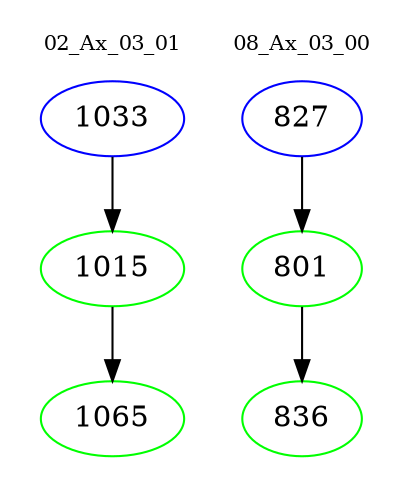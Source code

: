 digraph{
subgraph cluster_0 {
color = white
label = "02_Ax_03_01";
fontsize=10;
T0_1033 [label="1033", color="blue"]
T0_1033 -> T0_1015 [color="black"]
T0_1015 [label="1015", color="green"]
T0_1015 -> T0_1065 [color="black"]
T0_1065 [label="1065", color="green"]
}
subgraph cluster_1 {
color = white
label = "08_Ax_03_00";
fontsize=10;
T1_827 [label="827", color="blue"]
T1_827 -> T1_801 [color="black"]
T1_801 [label="801", color="green"]
T1_801 -> T1_836 [color="black"]
T1_836 [label="836", color="green"]
}
}
